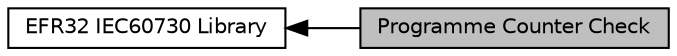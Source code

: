 digraph "Programme Counter Check"
{
  edge [fontname="Helvetica",fontsize="10",labelfontname="Helvetica",labelfontsize="10"];
  node [fontname="Helvetica",fontsize="10",shape=box];
  rankdir=LR;
  Node1 [label="Programme Counter Check",height=0.2,width=0.4,color="black", fillcolor="grey75", style="filled", fontcolor="black",tooltip="Verifies all tests have completed on time."];
  Node2 [label="EFR32 IEC60730 Library",height=0.2,width=0.4,color="black", fillcolor="white", style="filled",URL="$group__efr32__iec60730.html",tooltip="EFR32 IEC60730 Library."];
  Node2->Node1 [shape=plaintext, dir="back", style="solid"];
}
